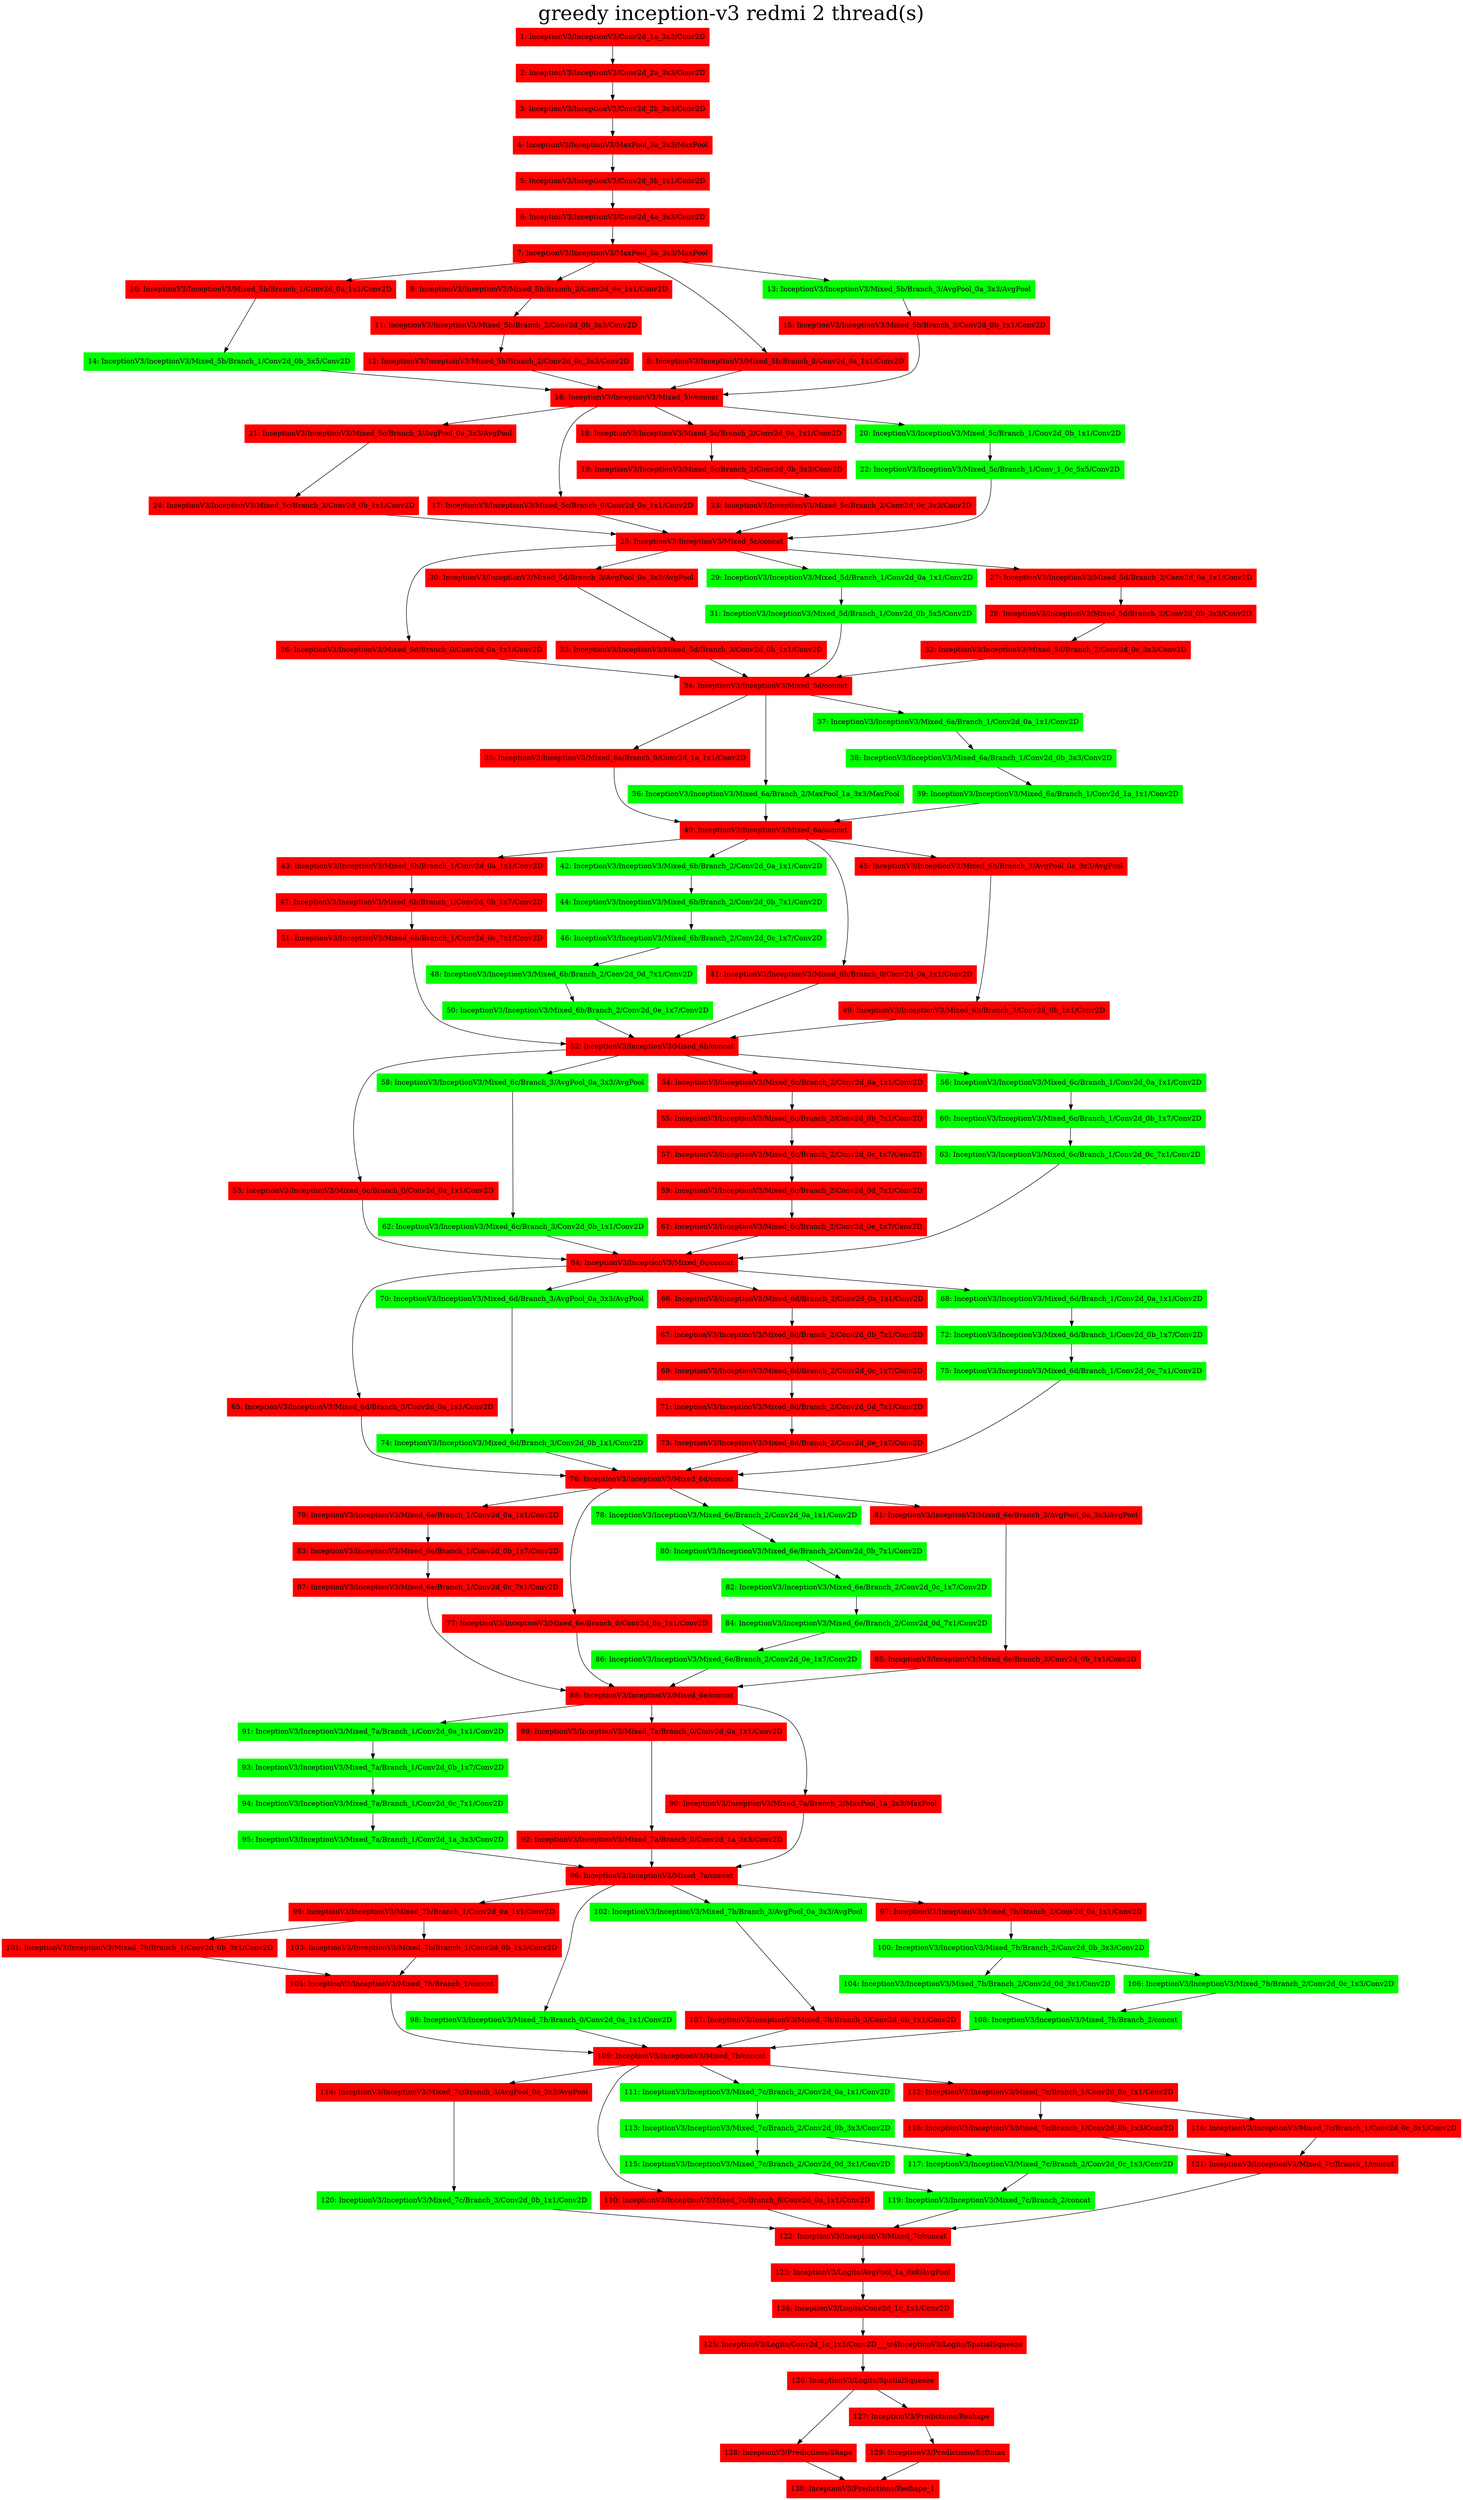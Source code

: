 digraph G {
label     = "greedy inception-v3 redmi 2 thread(s)"
    labelloc  =  t // t: Place the graph's title on top.
    fontsize  = 40 // Make title stand out by giving a large font size
    fontcolor = black"1: InceptionV3/InceptionV3/Conv2d_1a_3x3/Conv2D"->"2: InceptionV3/InceptionV3/Conv2d_2a_3x3/Conv2D";
"1: InceptionV3/InceptionV3/Conv2d_1a_3x3/Conv2D" [shape=box,style=filled,color=red];
"2: InceptionV3/InceptionV3/Conv2d_2a_3x3/Conv2D"->"3: InceptionV3/InceptionV3/Conv2d_2b_3x3/Conv2D";
"2: InceptionV3/InceptionV3/Conv2d_2a_3x3/Conv2D" [shape=box,style=filled,color=red];
"3: InceptionV3/InceptionV3/Conv2d_2b_3x3/Conv2D"->"4: InceptionV3/InceptionV3/MaxPool_3a_3x3/MaxPool";
"3: InceptionV3/InceptionV3/Conv2d_2b_3x3/Conv2D" [shape=box,style=filled,color=red];
"4: InceptionV3/InceptionV3/MaxPool_3a_3x3/MaxPool"->"5: InceptionV3/InceptionV3/Conv2d_3b_1x1/Conv2D";
"4: InceptionV3/InceptionV3/MaxPool_3a_3x3/MaxPool" [shape=box,style=filled,color=red];
"5: InceptionV3/InceptionV3/Conv2d_3b_1x1/Conv2D"->"6: InceptionV3/InceptionV3/Conv2d_4a_3x3/Conv2D";
"5: InceptionV3/InceptionV3/Conv2d_3b_1x1/Conv2D" [shape=box,style=filled,color=red];
"6: InceptionV3/InceptionV3/Conv2d_4a_3x3/Conv2D"->"7: InceptionV3/InceptionV3/MaxPool_5a_3x3/MaxPool";
"6: InceptionV3/InceptionV3/Conv2d_4a_3x3/Conv2D" [shape=box,style=filled,color=red];
"7: InceptionV3/InceptionV3/MaxPool_5a_3x3/MaxPool"->"10: InceptionV3/InceptionV3/Mixed_5b/Branch_1/Conv2d_0a_1x1/Conv2D";
"7: InceptionV3/InceptionV3/MaxPool_5a_3x3/MaxPool"->"9: InceptionV3/InceptionV3/Mixed_5b/Branch_2/Conv2d_0a_1x1/Conv2D";
"7: InceptionV3/InceptionV3/MaxPool_5a_3x3/MaxPool"->"8: InceptionV3/InceptionV3/Mixed_5b/Branch_0/Conv2d_0a_1x1/Conv2D";
"7: InceptionV3/InceptionV3/MaxPool_5a_3x3/MaxPool"->"13: InceptionV3/InceptionV3/Mixed_5b/Branch_3/AvgPool_0a_3x3/AvgPool";
"7: InceptionV3/InceptionV3/MaxPool_5a_3x3/MaxPool" [shape=box,style=filled,color=red];
"13: InceptionV3/InceptionV3/Mixed_5b/Branch_3/AvgPool_0a_3x3/AvgPool"->"15: InceptionV3/InceptionV3/Mixed_5b/Branch_3/Conv2d_0b_1x1/Conv2D";
"13: InceptionV3/InceptionV3/Mixed_5b/Branch_3/AvgPool_0a_3x3/AvgPool" [shape=box,style=filled,color=green];
"9: InceptionV3/InceptionV3/Mixed_5b/Branch_2/Conv2d_0a_1x1/Conv2D"->"11: InceptionV3/InceptionV3/Mixed_5b/Branch_2/Conv2d_0b_3x3/Conv2D";
"9: InceptionV3/InceptionV3/Mixed_5b/Branch_2/Conv2d_0a_1x1/Conv2D" [shape=box,style=filled,color=red];
"10: InceptionV3/InceptionV3/Mixed_5b/Branch_1/Conv2d_0a_1x1/Conv2D"->"14: InceptionV3/InceptionV3/Mixed_5b/Branch_1/Conv2d_0b_5x5/Conv2D";
"10: InceptionV3/InceptionV3/Mixed_5b/Branch_1/Conv2d_0a_1x1/Conv2D" [shape=box,style=filled,color=red];
"8: InceptionV3/InceptionV3/Mixed_5b/Branch_0/Conv2d_0a_1x1/Conv2D"->"16: InceptionV3/InceptionV3/Mixed_5b/concat";
"8: InceptionV3/InceptionV3/Mixed_5b/Branch_0/Conv2d_0a_1x1/Conv2D" [shape=box,style=filled,color=red];
"15: InceptionV3/InceptionV3/Mixed_5b/Branch_3/Conv2d_0b_1x1/Conv2D"->"16: InceptionV3/InceptionV3/Mixed_5b/concat";
"15: InceptionV3/InceptionV3/Mixed_5b/Branch_3/Conv2d_0b_1x1/Conv2D" [shape=box,style=filled,color=red];
"11: InceptionV3/InceptionV3/Mixed_5b/Branch_2/Conv2d_0b_3x3/Conv2D"->"12: InceptionV3/InceptionV3/Mixed_5b/Branch_2/Conv2d_0c_3x3/Conv2D";
"11: InceptionV3/InceptionV3/Mixed_5b/Branch_2/Conv2d_0b_3x3/Conv2D" [shape=box,style=filled,color=red];
"14: InceptionV3/InceptionV3/Mixed_5b/Branch_1/Conv2d_0b_5x5/Conv2D"->"16: InceptionV3/InceptionV3/Mixed_5b/concat";
"14: InceptionV3/InceptionV3/Mixed_5b/Branch_1/Conv2d_0b_5x5/Conv2D" [shape=box,style=filled,color=green];
"12: InceptionV3/InceptionV3/Mixed_5b/Branch_2/Conv2d_0c_3x3/Conv2D"->"16: InceptionV3/InceptionV3/Mixed_5b/concat";
"12: InceptionV3/InceptionV3/Mixed_5b/Branch_2/Conv2d_0c_3x3/Conv2D" [shape=box,style=filled,color=red];
"16: InceptionV3/InceptionV3/Mixed_5b/concat"->"21: InceptionV3/InceptionV3/Mixed_5c/Branch_3/AvgPool_0a_3x3/AvgPool";
"16: InceptionV3/InceptionV3/Mixed_5b/concat"->"17: InceptionV3/InceptionV3/Mixed_5c/Branch_0/Conv2d_0a_1x1/Conv2D";
"16: InceptionV3/InceptionV3/Mixed_5b/concat"->"18: InceptionV3/InceptionV3/Mixed_5c/Branch_2/Conv2d_0a_1x1/Conv2D";
"16: InceptionV3/InceptionV3/Mixed_5b/concat"->"20: InceptionV3/InceptionV3/Mixed_5c/Branch_1/Conv2d_0b_1x1/Conv2D";
"16: InceptionV3/InceptionV3/Mixed_5b/concat" [shape=box,style=filled,color=red];
"21: InceptionV3/InceptionV3/Mixed_5c/Branch_3/AvgPool_0a_3x3/AvgPool"->"24: InceptionV3/InceptionV3/Mixed_5c/Branch_3/Conv2d_0b_1x1/Conv2D";
"21: InceptionV3/InceptionV3/Mixed_5c/Branch_3/AvgPool_0a_3x3/AvgPool" [shape=box,style=filled,color=red];
"18: InceptionV3/InceptionV3/Mixed_5c/Branch_2/Conv2d_0a_1x1/Conv2D"->"19: InceptionV3/InceptionV3/Mixed_5c/Branch_2/Conv2d_0b_3x3/Conv2D";
"18: InceptionV3/InceptionV3/Mixed_5c/Branch_2/Conv2d_0a_1x1/Conv2D" [shape=box,style=filled,color=red];
"20: InceptionV3/InceptionV3/Mixed_5c/Branch_1/Conv2d_0b_1x1/Conv2D"->"22: InceptionV3/InceptionV3/Mixed_5c/Branch_1/Conv_1_0c_5x5/Conv2D";
"20: InceptionV3/InceptionV3/Mixed_5c/Branch_1/Conv2d_0b_1x1/Conv2D" [shape=box,style=filled,color=green];
"17: InceptionV3/InceptionV3/Mixed_5c/Branch_0/Conv2d_0a_1x1/Conv2D"->"25: InceptionV3/InceptionV3/Mixed_5c/concat";
"17: InceptionV3/InceptionV3/Mixed_5c/Branch_0/Conv2d_0a_1x1/Conv2D" [shape=box,style=filled,color=red];
"24: InceptionV3/InceptionV3/Mixed_5c/Branch_3/Conv2d_0b_1x1/Conv2D"->"25: InceptionV3/InceptionV3/Mixed_5c/concat";
"24: InceptionV3/InceptionV3/Mixed_5c/Branch_3/Conv2d_0b_1x1/Conv2D" [shape=box,style=filled,color=red];
"19: InceptionV3/InceptionV3/Mixed_5c/Branch_2/Conv2d_0b_3x3/Conv2D"->"23: InceptionV3/InceptionV3/Mixed_5c/Branch_2/Conv2d_0c_3x3/Conv2D";
"19: InceptionV3/InceptionV3/Mixed_5c/Branch_2/Conv2d_0b_3x3/Conv2D" [shape=box,style=filled,color=red];
"22: InceptionV3/InceptionV3/Mixed_5c/Branch_1/Conv_1_0c_5x5/Conv2D"->"25: InceptionV3/InceptionV3/Mixed_5c/concat";
"22: InceptionV3/InceptionV3/Mixed_5c/Branch_1/Conv_1_0c_5x5/Conv2D" [shape=box,style=filled,color=green];
"23: InceptionV3/InceptionV3/Mixed_5c/Branch_2/Conv2d_0c_3x3/Conv2D"->"25: InceptionV3/InceptionV3/Mixed_5c/concat";
"23: InceptionV3/InceptionV3/Mixed_5c/Branch_2/Conv2d_0c_3x3/Conv2D" [shape=box,style=filled,color=red];
"25: InceptionV3/InceptionV3/Mixed_5c/concat"->"26: InceptionV3/InceptionV3/Mixed_5d/Branch_0/Conv2d_0a_1x1/Conv2D";
"25: InceptionV3/InceptionV3/Mixed_5c/concat"->"30: InceptionV3/InceptionV3/Mixed_5d/Branch_3/AvgPool_0a_3x3/AvgPool";
"25: InceptionV3/InceptionV3/Mixed_5c/concat"->"29: InceptionV3/InceptionV3/Mixed_5d/Branch_1/Conv2d_0a_1x1/Conv2D";
"25: InceptionV3/InceptionV3/Mixed_5c/concat"->"27: InceptionV3/InceptionV3/Mixed_5d/Branch_2/Conv2d_0a_1x1/Conv2D";
"25: InceptionV3/InceptionV3/Mixed_5c/concat" [shape=box,style=filled,color=red];
"30: InceptionV3/InceptionV3/Mixed_5d/Branch_3/AvgPool_0a_3x3/AvgPool"->"33: InceptionV3/InceptionV3/Mixed_5d/Branch_3/Conv2d_0b_1x1/Conv2D";
"30: InceptionV3/InceptionV3/Mixed_5d/Branch_3/AvgPool_0a_3x3/AvgPool" [shape=box,style=filled,color=red];
"27: InceptionV3/InceptionV3/Mixed_5d/Branch_2/Conv2d_0a_1x1/Conv2D"->"28: InceptionV3/InceptionV3/Mixed_5d/Branch_2/Conv2d_0b_3x3/Conv2D";
"27: InceptionV3/InceptionV3/Mixed_5d/Branch_2/Conv2d_0a_1x1/Conv2D" [shape=box,style=filled,color=red];
"29: InceptionV3/InceptionV3/Mixed_5d/Branch_1/Conv2d_0a_1x1/Conv2D"->"31: InceptionV3/InceptionV3/Mixed_5d/Branch_1/Conv2d_0b_5x5/Conv2D";
"29: InceptionV3/InceptionV3/Mixed_5d/Branch_1/Conv2d_0a_1x1/Conv2D" [shape=box,style=filled,color=green];
"26: InceptionV3/InceptionV3/Mixed_5d/Branch_0/Conv2d_0a_1x1/Conv2D"->"34: InceptionV3/InceptionV3/Mixed_5d/concat";
"26: InceptionV3/InceptionV3/Mixed_5d/Branch_0/Conv2d_0a_1x1/Conv2D" [shape=box,style=filled,color=red];
"33: InceptionV3/InceptionV3/Mixed_5d/Branch_3/Conv2d_0b_1x1/Conv2D"->"34: InceptionV3/InceptionV3/Mixed_5d/concat";
"33: InceptionV3/InceptionV3/Mixed_5d/Branch_3/Conv2d_0b_1x1/Conv2D" [shape=box,style=filled,color=red];
"28: InceptionV3/InceptionV3/Mixed_5d/Branch_2/Conv2d_0b_3x3/Conv2D"->"32: InceptionV3/InceptionV3/Mixed_5d/Branch_2/Conv2d_0c_3x3/Conv2D";
"28: InceptionV3/InceptionV3/Mixed_5d/Branch_2/Conv2d_0b_3x3/Conv2D" [shape=box,style=filled,color=red];
"31: InceptionV3/InceptionV3/Mixed_5d/Branch_1/Conv2d_0b_5x5/Conv2D"->"34: InceptionV3/InceptionV3/Mixed_5d/concat";
"31: InceptionV3/InceptionV3/Mixed_5d/Branch_1/Conv2d_0b_5x5/Conv2D" [shape=box,style=filled,color=green];
"32: InceptionV3/InceptionV3/Mixed_5d/Branch_2/Conv2d_0c_3x3/Conv2D"->"34: InceptionV3/InceptionV3/Mixed_5d/concat";
"32: InceptionV3/InceptionV3/Mixed_5d/Branch_2/Conv2d_0c_3x3/Conv2D" [shape=box,style=filled,color=red];
"34: InceptionV3/InceptionV3/Mixed_5d/concat"->"35: InceptionV3/InceptionV3/Mixed_6a/Branch_0/Conv2d_1a_1x1/Conv2D";
"34: InceptionV3/InceptionV3/Mixed_5d/concat"->"36: InceptionV3/InceptionV3/Mixed_6a/Branch_2/MaxPool_1a_3x3/MaxPool";
"34: InceptionV3/InceptionV3/Mixed_5d/concat"->"37: InceptionV3/InceptionV3/Mixed_6a/Branch_1/Conv2d_0a_1x1/Conv2D";
"34: InceptionV3/InceptionV3/Mixed_5d/concat" [shape=box,style=filled,color=red];
"36: InceptionV3/InceptionV3/Mixed_6a/Branch_2/MaxPool_1a_3x3/MaxPool"->"40: InceptionV3/InceptionV3/Mixed_6a/concat";
"36: InceptionV3/InceptionV3/Mixed_6a/Branch_2/MaxPool_1a_3x3/MaxPool" [shape=box,style=filled,color=green];
"37: InceptionV3/InceptionV3/Mixed_6a/Branch_1/Conv2d_0a_1x1/Conv2D"->"38: InceptionV3/InceptionV3/Mixed_6a/Branch_1/Conv2d_0b_3x3/Conv2D";
"37: InceptionV3/InceptionV3/Mixed_6a/Branch_1/Conv2d_0a_1x1/Conv2D" [shape=box,style=filled,color=green];
"35: InceptionV3/InceptionV3/Mixed_6a/Branch_0/Conv2d_1a_1x1/Conv2D"->"40: InceptionV3/InceptionV3/Mixed_6a/concat";
"35: InceptionV3/InceptionV3/Mixed_6a/Branch_0/Conv2d_1a_1x1/Conv2D" [shape=box,style=filled,color=red];
"38: InceptionV3/InceptionV3/Mixed_6a/Branch_1/Conv2d_0b_3x3/Conv2D"->"39: InceptionV3/InceptionV3/Mixed_6a/Branch_1/Conv2d_1a_1x1/Conv2D";
"38: InceptionV3/InceptionV3/Mixed_6a/Branch_1/Conv2d_0b_3x3/Conv2D" [shape=box,style=filled,color=green];
"39: InceptionV3/InceptionV3/Mixed_6a/Branch_1/Conv2d_1a_1x1/Conv2D"->"40: InceptionV3/InceptionV3/Mixed_6a/concat";
"39: InceptionV3/InceptionV3/Mixed_6a/Branch_1/Conv2d_1a_1x1/Conv2D" [shape=box,style=filled,color=green];
"40: InceptionV3/InceptionV3/Mixed_6a/concat"->"43: InceptionV3/InceptionV3/Mixed_6b/Branch_1/Conv2d_0a_1x1/Conv2D";
"40: InceptionV3/InceptionV3/Mixed_6a/concat"->"42: InceptionV3/InceptionV3/Mixed_6b/Branch_2/Conv2d_0a_1x1/Conv2D";
"40: InceptionV3/InceptionV3/Mixed_6a/concat"->"41: InceptionV3/InceptionV3/Mixed_6b/Branch_0/Conv2d_0a_1x1/Conv2D";
"40: InceptionV3/InceptionV3/Mixed_6a/concat"->"45: InceptionV3/InceptionV3/Mixed_6b/Branch_3/AvgPool_0a_3x3/AvgPool";
"40: InceptionV3/InceptionV3/Mixed_6a/concat" [shape=box,style=filled,color=red];
"45: InceptionV3/InceptionV3/Mixed_6b/Branch_3/AvgPool_0a_3x3/AvgPool"->"49: InceptionV3/InceptionV3/Mixed_6b/Branch_3/Conv2d_0b_1x1/Conv2D";
"45: InceptionV3/InceptionV3/Mixed_6b/Branch_3/AvgPool_0a_3x3/AvgPool" [shape=box,style=filled,color=red];
"42: InceptionV3/InceptionV3/Mixed_6b/Branch_2/Conv2d_0a_1x1/Conv2D"->"44: InceptionV3/InceptionV3/Mixed_6b/Branch_2/Conv2d_0b_7x1/Conv2D";
"42: InceptionV3/InceptionV3/Mixed_6b/Branch_2/Conv2d_0a_1x1/Conv2D" [shape=box,style=filled,color=green];
"43: InceptionV3/InceptionV3/Mixed_6b/Branch_1/Conv2d_0a_1x1/Conv2D"->"47: InceptionV3/InceptionV3/Mixed_6b/Branch_1/Conv2d_0b_1x7/Conv2D";
"43: InceptionV3/InceptionV3/Mixed_6b/Branch_1/Conv2d_0a_1x1/Conv2D" [shape=box,style=filled,color=red];
"41: InceptionV3/InceptionV3/Mixed_6b/Branch_0/Conv2d_0a_1x1/Conv2D"->"52: InceptionV3/InceptionV3/Mixed_6b/concat";
"41: InceptionV3/InceptionV3/Mixed_6b/Branch_0/Conv2d_0a_1x1/Conv2D" [shape=box,style=filled,color=red];
"49: InceptionV3/InceptionV3/Mixed_6b/Branch_3/Conv2d_0b_1x1/Conv2D"->"52: InceptionV3/InceptionV3/Mixed_6b/concat";
"49: InceptionV3/InceptionV3/Mixed_6b/Branch_3/Conv2d_0b_1x1/Conv2D" [shape=box,style=filled,color=red];
"44: InceptionV3/InceptionV3/Mixed_6b/Branch_2/Conv2d_0b_7x1/Conv2D"->"46: InceptionV3/InceptionV3/Mixed_6b/Branch_2/Conv2d_0c_1x7/Conv2D";
"44: InceptionV3/InceptionV3/Mixed_6b/Branch_2/Conv2d_0b_7x1/Conv2D" [shape=box,style=filled,color=green];
"47: InceptionV3/InceptionV3/Mixed_6b/Branch_1/Conv2d_0b_1x7/Conv2D"->"51: InceptionV3/InceptionV3/Mixed_6b/Branch_1/Conv2d_0c_7x1/Conv2D";
"47: InceptionV3/InceptionV3/Mixed_6b/Branch_1/Conv2d_0b_1x7/Conv2D" [shape=box,style=filled,color=red];
"46: InceptionV3/InceptionV3/Mixed_6b/Branch_2/Conv2d_0c_1x7/Conv2D"->"48: InceptionV3/InceptionV3/Mixed_6b/Branch_2/Conv2d_0d_7x1/Conv2D";
"46: InceptionV3/InceptionV3/Mixed_6b/Branch_2/Conv2d_0c_1x7/Conv2D" [shape=box,style=filled,color=green];
"51: InceptionV3/InceptionV3/Mixed_6b/Branch_1/Conv2d_0c_7x1/Conv2D"->"52: InceptionV3/InceptionV3/Mixed_6b/concat";
"51: InceptionV3/InceptionV3/Mixed_6b/Branch_1/Conv2d_0c_7x1/Conv2D" [shape=box,style=filled,color=red];
"48: InceptionV3/InceptionV3/Mixed_6b/Branch_2/Conv2d_0d_7x1/Conv2D"->"50: InceptionV3/InceptionV3/Mixed_6b/Branch_2/Conv2d_0e_1x7/Conv2D";
"48: InceptionV3/InceptionV3/Mixed_6b/Branch_2/Conv2d_0d_7x1/Conv2D" [shape=box,style=filled,color=green];
"50: InceptionV3/InceptionV3/Mixed_6b/Branch_2/Conv2d_0e_1x7/Conv2D"->"52: InceptionV3/InceptionV3/Mixed_6b/concat";
"50: InceptionV3/InceptionV3/Mixed_6b/Branch_2/Conv2d_0e_1x7/Conv2D" [shape=box,style=filled,color=green];
"52: InceptionV3/InceptionV3/Mixed_6b/concat"->"53: InceptionV3/InceptionV3/Mixed_6c/Branch_0/Conv2d_0a_1x1/Conv2D";
"52: InceptionV3/InceptionV3/Mixed_6b/concat"->"58: InceptionV3/InceptionV3/Mixed_6c/Branch_3/AvgPool_0a_3x3/AvgPool";
"52: InceptionV3/InceptionV3/Mixed_6b/concat"->"54: InceptionV3/InceptionV3/Mixed_6c/Branch_2/Conv2d_0a_1x1/Conv2D";
"52: InceptionV3/InceptionV3/Mixed_6b/concat"->"56: InceptionV3/InceptionV3/Mixed_6c/Branch_1/Conv2d_0a_1x1/Conv2D";
"52: InceptionV3/InceptionV3/Mixed_6b/concat" [shape=box,style=filled,color=red];
"58: InceptionV3/InceptionV3/Mixed_6c/Branch_3/AvgPool_0a_3x3/AvgPool"->"62: InceptionV3/InceptionV3/Mixed_6c/Branch_3/Conv2d_0b_1x1/Conv2D";
"58: InceptionV3/InceptionV3/Mixed_6c/Branch_3/AvgPool_0a_3x3/AvgPool" [shape=box,style=filled,color=green];
"54: InceptionV3/InceptionV3/Mixed_6c/Branch_2/Conv2d_0a_1x1/Conv2D"->"55: InceptionV3/InceptionV3/Mixed_6c/Branch_2/Conv2d_0b_7x1/Conv2D";
"54: InceptionV3/InceptionV3/Mixed_6c/Branch_2/Conv2d_0a_1x1/Conv2D" [shape=box,style=filled,color=red];
"56: InceptionV3/InceptionV3/Mixed_6c/Branch_1/Conv2d_0a_1x1/Conv2D"->"60: InceptionV3/InceptionV3/Mixed_6c/Branch_1/Conv2d_0b_1x7/Conv2D";
"56: InceptionV3/InceptionV3/Mixed_6c/Branch_1/Conv2d_0a_1x1/Conv2D" [shape=box,style=filled,color=green];
"53: InceptionV3/InceptionV3/Mixed_6c/Branch_0/Conv2d_0a_1x1/Conv2D"->"64: InceptionV3/InceptionV3/Mixed_6c/concat";
"53: InceptionV3/InceptionV3/Mixed_6c/Branch_0/Conv2d_0a_1x1/Conv2D" [shape=box,style=filled,color=red];
"62: InceptionV3/InceptionV3/Mixed_6c/Branch_3/Conv2d_0b_1x1/Conv2D"->"64: InceptionV3/InceptionV3/Mixed_6c/concat";
"62: InceptionV3/InceptionV3/Mixed_6c/Branch_3/Conv2d_0b_1x1/Conv2D" [shape=box,style=filled,color=green];
"55: InceptionV3/InceptionV3/Mixed_6c/Branch_2/Conv2d_0b_7x1/Conv2D"->"57: InceptionV3/InceptionV3/Mixed_6c/Branch_2/Conv2d_0c_1x7/Conv2D";
"55: InceptionV3/InceptionV3/Mixed_6c/Branch_2/Conv2d_0b_7x1/Conv2D" [shape=box,style=filled,color=red];
"60: InceptionV3/InceptionV3/Mixed_6c/Branch_1/Conv2d_0b_1x7/Conv2D"->"63: InceptionV3/InceptionV3/Mixed_6c/Branch_1/Conv2d_0c_7x1/Conv2D";
"60: InceptionV3/InceptionV3/Mixed_6c/Branch_1/Conv2d_0b_1x7/Conv2D" [shape=box,style=filled,color=green];
"57: InceptionV3/InceptionV3/Mixed_6c/Branch_2/Conv2d_0c_1x7/Conv2D"->"59: InceptionV3/InceptionV3/Mixed_6c/Branch_2/Conv2d_0d_7x1/Conv2D";
"57: InceptionV3/InceptionV3/Mixed_6c/Branch_2/Conv2d_0c_1x7/Conv2D" [shape=box,style=filled,color=red];
"63: InceptionV3/InceptionV3/Mixed_6c/Branch_1/Conv2d_0c_7x1/Conv2D"->"64: InceptionV3/InceptionV3/Mixed_6c/concat";
"63: InceptionV3/InceptionV3/Mixed_6c/Branch_1/Conv2d_0c_7x1/Conv2D" [shape=box,style=filled,color=green];
"59: InceptionV3/InceptionV3/Mixed_6c/Branch_2/Conv2d_0d_7x1/Conv2D"->"61: InceptionV3/InceptionV3/Mixed_6c/Branch_2/Conv2d_0e_1x7/Conv2D";
"59: InceptionV3/InceptionV3/Mixed_6c/Branch_2/Conv2d_0d_7x1/Conv2D" [shape=box,style=filled,color=red];
"61: InceptionV3/InceptionV3/Mixed_6c/Branch_2/Conv2d_0e_1x7/Conv2D"->"64: InceptionV3/InceptionV3/Mixed_6c/concat";
"61: InceptionV3/InceptionV3/Mixed_6c/Branch_2/Conv2d_0e_1x7/Conv2D" [shape=box,style=filled,color=red];
"64: InceptionV3/InceptionV3/Mixed_6c/concat"->"65: InceptionV3/InceptionV3/Mixed_6d/Branch_0/Conv2d_0a_1x1/Conv2D";
"64: InceptionV3/InceptionV3/Mixed_6c/concat"->"70: InceptionV3/InceptionV3/Mixed_6d/Branch_3/AvgPool_0a_3x3/AvgPool";
"64: InceptionV3/InceptionV3/Mixed_6c/concat"->"66: InceptionV3/InceptionV3/Mixed_6d/Branch_2/Conv2d_0a_1x1/Conv2D";
"64: InceptionV3/InceptionV3/Mixed_6c/concat"->"68: InceptionV3/InceptionV3/Mixed_6d/Branch_1/Conv2d_0a_1x1/Conv2D";
"64: InceptionV3/InceptionV3/Mixed_6c/concat" [shape=box,style=filled,color=red];
"70: InceptionV3/InceptionV3/Mixed_6d/Branch_3/AvgPool_0a_3x3/AvgPool"->"74: InceptionV3/InceptionV3/Mixed_6d/Branch_3/Conv2d_0b_1x1/Conv2D";
"70: InceptionV3/InceptionV3/Mixed_6d/Branch_3/AvgPool_0a_3x3/AvgPool" [shape=box,style=filled,color=green];
"66: InceptionV3/InceptionV3/Mixed_6d/Branch_2/Conv2d_0a_1x1/Conv2D"->"67: InceptionV3/InceptionV3/Mixed_6d/Branch_2/Conv2d_0b_7x1/Conv2D";
"66: InceptionV3/InceptionV3/Mixed_6d/Branch_2/Conv2d_0a_1x1/Conv2D" [shape=box,style=filled,color=red];
"68: InceptionV3/InceptionV3/Mixed_6d/Branch_1/Conv2d_0a_1x1/Conv2D"->"72: InceptionV3/InceptionV3/Mixed_6d/Branch_1/Conv2d_0b_1x7/Conv2D";
"68: InceptionV3/InceptionV3/Mixed_6d/Branch_1/Conv2d_0a_1x1/Conv2D" [shape=box,style=filled,color=green];
"65: InceptionV3/InceptionV3/Mixed_6d/Branch_0/Conv2d_0a_1x1/Conv2D"->"76: InceptionV3/InceptionV3/Mixed_6d/concat";
"65: InceptionV3/InceptionV3/Mixed_6d/Branch_0/Conv2d_0a_1x1/Conv2D" [shape=box,style=filled,color=red];
"74: InceptionV3/InceptionV3/Mixed_6d/Branch_3/Conv2d_0b_1x1/Conv2D"->"76: InceptionV3/InceptionV3/Mixed_6d/concat";
"74: InceptionV3/InceptionV3/Mixed_6d/Branch_3/Conv2d_0b_1x1/Conv2D" [shape=box,style=filled,color=green];
"67: InceptionV3/InceptionV3/Mixed_6d/Branch_2/Conv2d_0b_7x1/Conv2D"->"69: InceptionV3/InceptionV3/Mixed_6d/Branch_2/Conv2d_0c_1x7/Conv2D";
"67: InceptionV3/InceptionV3/Mixed_6d/Branch_2/Conv2d_0b_7x1/Conv2D" [shape=box,style=filled,color=red];
"72: InceptionV3/InceptionV3/Mixed_6d/Branch_1/Conv2d_0b_1x7/Conv2D"->"75: InceptionV3/InceptionV3/Mixed_6d/Branch_1/Conv2d_0c_7x1/Conv2D";
"72: InceptionV3/InceptionV3/Mixed_6d/Branch_1/Conv2d_0b_1x7/Conv2D" [shape=box,style=filled,color=green];
"69: InceptionV3/InceptionV3/Mixed_6d/Branch_2/Conv2d_0c_1x7/Conv2D"->"71: InceptionV3/InceptionV3/Mixed_6d/Branch_2/Conv2d_0d_7x1/Conv2D";
"69: InceptionV3/InceptionV3/Mixed_6d/Branch_2/Conv2d_0c_1x7/Conv2D" [shape=box,style=filled,color=red];
"75: InceptionV3/InceptionV3/Mixed_6d/Branch_1/Conv2d_0c_7x1/Conv2D"->"76: InceptionV3/InceptionV3/Mixed_6d/concat";
"75: InceptionV3/InceptionV3/Mixed_6d/Branch_1/Conv2d_0c_7x1/Conv2D" [shape=box,style=filled,color=green];
"71: InceptionV3/InceptionV3/Mixed_6d/Branch_2/Conv2d_0d_7x1/Conv2D"->"73: InceptionV3/InceptionV3/Mixed_6d/Branch_2/Conv2d_0e_1x7/Conv2D";
"71: InceptionV3/InceptionV3/Mixed_6d/Branch_2/Conv2d_0d_7x1/Conv2D" [shape=box,style=filled,color=red];
"73: InceptionV3/InceptionV3/Mixed_6d/Branch_2/Conv2d_0e_1x7/Conv2D"->"76: InceptionV3/InceptionV3/Mixed_6d/concat";
"73: InceptionV3/InceptionV3/Mixed_6d/Branch_2/Conv2d_0e_1x7/Conv2D" [shape=box,style=filled,color=red];
"76: InceptionV3/InceptionV3/Mixed_6d/concat"->"79: InceptionV3/InceptionV3/Mixed_6e/Branch_1/Conv2d_0a_1x1/Conv2D";
"76: InceptionV3/InceptionV3/Mixed_6d/concat"->"77: InceptionV3/InceptionV3/Mixed_6e/Branch_0/Conv2d_0a_1x1/Conv2D";
"76: InceptionV3/InceptionV3/Mixed_6d/concat"->"78: InceptionV3/InceptionV3/Mixed_6e/Branch_2/Conv2d_0a_1x1/Conv2D";
"76: InceptionV3/InceptionV3/Mixed_6d/concat"->"81: InceptionV3/InceptionV3/Mixed_6e/Branch_3/AvgPool_0a_3x3/AvgPool";
"76: InceptionV3/InceptionV3/Mixed_6d/concat" [shape=box,style=filled,color=red];
"81: InceptionV3/InceptionV3/Mixed_6e/Branch_3/AvgPool_0a_3x3/AvgPool"->"85: InceptionV3/InceptionV3/Mixed_6e/Branch_3/Conv2d_0b_1x1/Conv2D";
"81: InceptionV3/InceptionV3/Mixed_6e/Branch_3/AvgPool_0a_3x3/AvgPool" [shape=box,style=filled,color=red];
"78: InceptionV3/InceptionV3/Mixed_6e/Branch_2/Conv2d_0a_1x1/Conv2D"->"80: InceptionV3/InceptionV3/Mixed_6e/Branch_2/Conv2d_0b_7x1/Conv2D";
"78: InceptionV3/InceptionV3/Mixed_6e/Branch_2/Conv2d_0a_1x1/Conv2D" [shape=box,style=filled,color=green];
"79: InceptionV3/InceptionV3/Mixed_6e/Branch_1/Conv2d_0a_1x1/Conv2D"->"83: InceptionV3/InceptionV3/Mixed_6e/Branch_1/Conv2d_0b_1x7/Conv2D";
"79: InceptionV3/InceptionV3/Mixed_6e/Branch_1/Conv2d_0a_1x1/Conv2D" [shape=box,style=filled,color=red];
"77: InceptionV3/InceptionV3/Mixed_6e/Branch_0/Conv2d_0a_1x1/Conv2D"->"88: InceptionV3/InceptionV3/Mixed_6e/concat";
"77: InceptionV3/InceptionV3/Mixed_6e/Branch_0/Conv2d_0a_1x1/Conv2D" [shape=box,style=filled,color=red];
"85: InceptionV3/InceptionV3/Mixed_6e/Branch_3/Conv2d_0b_1x1/Conv2D"->"88: InceptionV3/InceptionV3/Mixed_6e/concat";
"85: InceptionV3/InceptionV3/Mixed_6e/Branch_3/Conv2d_0b_1x1/Conv2D" [shape=box,style=filled,color=red];
"80: InceptionV3/InceptionV3/Mixed_6e/Branch_2/Conv2d_0b_7x1/Conv2D"->"82: InceptionV3/InceptionV3/Mixed_6e/Branch_2/Conv2d_0c_1x7/Conv2D";
"80: InceptionV3/InceptionV3/Mixed_6e/Branch_2/Conv2d_0b_7x1/Conv2D" [shape=box,style=filled,color=green];
"83: InceptionV3/InceptionV3/Mixed_6e/Branch_1/Conv2d_0b_1x7/Conv2D"->"87: InceptionV3/InceptionV3/Mixed_6e/Branch_1/Conv2d_0c_7x1/Conv2D";
"83: InceptionV3/InceptionV3/Mixed_6e/Branch_1/Conv2d_0b_1x7/Conv2D" [shape=box,style=filled,color=red];
"82: InceptionV3/InceptionV3/Mixed_6e/Branch_2/Conv2d_0c_1x7/Conv2D"->"84: InceptionV3/InceptionV3/Mixed_6e/Branch_2/Conv2d_0d_7x1/Conv2D";
"82: InceptionV3/InceptionV3/Mixed_6e/Branch_2/Conv2d_0c_1x7/Conv2D" [shape=box,style=filled,color=green];
"87: InceptionV3/InceptionV3/Mixed_6e/Branch_1/Conv2d_0c_7x1/Conv2D"->"88: InceptionV3/InceptionV3/Mixed_6e/concat";
"87: InceptionV3/InceptionV3/Mixed_6e/Branch_1/Conv2d_0c_7x1/Conv2D" [shape=box,style=filled,color=red];
"84: InceptionV3/InceptionV3/Mixed_6e/Branch_2/Conv2d_0d_7x1/Conv2D"->"86: InceptionV3/InceptionV3/Mixed_6e/Branch_2/Conv2d_0e_1x7/Conv2D";
"84: InceptionV3/InceptionV3/Mixed_6e/Branch_2/Conv2d_0d_7x1/Conv2D" [shape=box,style=filled,color=green];
"86: InceptionV3/InceptionV3/Mixed_6e/Branch_2/Conv2d_0e_1x7/Conv2D"->"88: InceptionV3/InceptionV3/Mixed_6e/concat";
"86: InceptionV3/InceptionV3/Mixed_6e/Branch_2/Conv2d_0e_1x7/Conv2D" [shape=box,style=filled,color=green];
"88: InceptionV3/InceptionV3/Mixed_6e/concat"->"91: InceptionV3/InceptionV3/Mixed_7a/Branch_1/Conv2d_0a_1x1/Conv2D";
"88: InceptionV3/InceptionV3/Mixed_6e/concat"->"89: InceptionV3/InceptionV3/Mixed_7a/Branch_0/Conv2d_0a_1x1/Conv2D";
"88: InceptionV3/InceptionV3/Mixed_6e/concat"->"90: InceptionV3/InceptionV3/Mixed_7a/Branch_2/MaxPool_1a_3x3/MaxPool";
"88: InceptionV3/InceptionV3/Mixed_6e/concat" [shape=box,style=filled,color=red];
"90: InceptionV3/InceptionV3/Mixed_7a/Branch_2/MaxPool_1a_3x3/MaxPool"->"96: InceptionV3/InceptionV3/Mixed_7a/concat";
"90: InceptionV3/InceptionV3/Mixed_7a/Branch_2/MaxPool_1a_3x3/MaxPool" [shape=box,style=filled,color=red];
"91: InceptionV3/InceptionV3/Mixed_7a/Branch_1/Conv2d_0a_1x1/Conv2D"->"93: InceptionV3/InceptionV3/Mixed_7a/Branch_1/Conv2d_0b_1x7/Conv2D";
"91: InceptionV3/InceptionV3/Mixed_7a/Branch_1/Conv2d_0a_1x1/Conv2D" [shape=box,style=filled,color=green];
"89: InceptionV3/InceptionV3/Mixed_7a/Branch_0/Conv2d_0a_1x1/Conv2D"->"92: InceptionV3/InceptionV3/Mixed_7a/Branch_0/Conv2d_1a_3x3/Conv2D";
"89: InceptionV3/InceptionV3/Mixed_7a/Branch_0/Conv2d_0a_1x1/Conv2D" [shape=box,style=filled,color=red];
"93: InceptionV3/InceptionV3/Mixed_7a/Branch_1/Conv2d_0b_1x7/Conv2D"->"94: InceptionV3/InceptionV3/Mixed_7a/Branch_1/Conv2d_0c_7x1/Conv2D";
"93: InceptionV3/InceptionV3/Mixed_7a/Branch_1/Conv2d_0b_1x7/Conv2D" [shape=box,style=filled,color=green];
"92: InceptionV3/InceptionV3/Mixed_7a/Branch_0/Conv2d_1a_3x3/Conv2D"->"96: InceptionV3/InceptionV3/Mixed_7a/concat";
"92: InceptionV3/InceptionV3/Mixed_7a/Branch_0/Conv2d_1a_3x3/Conv2D" [shape=box,style=filled,color=red];
"94: InceptionV3/InceptionV3/Mixed_7a/Branch_1/Conv2d_0c_7x1/Conv2D"->"95: InceptionV3/InceptionV3/Mixed_7a/Branch_1/Conv2d_1a_3x3/Conv2D";
"94: InceptionV3/InceptionV3/Mixed_7a/Branch_1/Conv2d_0c_7x1/Conv2D" [shape=box,style=filled,color=green];
"95: InceptionV3/InceptionV3/Mixed_7a/Branch_1/Conv2d_1a_3x3/Conv2D"->"96: InceptionV3/InceptionV3/Mixed_7a/concat";
"95: InceptionV3/InceptionV3/Mixed_7a/Branch_1/Conv2d_1a_3x3/Conv2D" [shape=box,style=filled,color=green];
"96: InceptionV3/InceptionV3/Mixed_7a/concat"->"99: InceptionV3/InceptionV3/Mixed_7b/Branch_1/Conv2d_0a_1x1/Conv2D";
"96: InceptionV3/InceptionV3/Mixed_7a/concat"->"98: InceptionV3/InceptionV3/Mixed_7b/Branch_0/Conv2d_0a_1x1/Conv2D";
"96: InceptionV3/InceptionV3/Mixed_7a/concat"->"102: InceptionV3/InceptionV3/Mixed_7b/Branch_3/AvgPool_0a_3x3/AvgPool";
"96: InceptionV3/InceptionV3/Mixed_7a/concat"->"97: InceptionV3/InceptionV3/Mixed_7b/Branch_2/Conv2d_0a_1x1/Conv2D";
"96: InceptionV3/InceptionV3/Mixed_7a/concat" [shape=box,style=filled,color=red];
"102: InceptionV3/InceptionV3/Mixed_7b/Branch_3/AvgPool_0a_3x3/AvgPool"->"107: InceptionV3/InceptionV3/Mixed_7b/Branch_3/Conv2d_0b_1x1/Conv2D";
"102: InceptionV3/InceptionV3/Mixed_7b/Branch_3/AvgPool_0a_3x3/AvgPool" [shape=box,style=filled,color=green];
"97: InceptionV3/InceptionV3/Mixed_7b/Branch_2/Conv2d_0a_1x1/Conv2D"->"100: InceptionV3/InceptionV3/Mixed_7b/Branch_2/Conv2d_0b_3x3/Conv2D";
"97: InceptionV3/InceptionV3/Mixed_7b/Branch_2/Conv2d_0a_1x1/Conv2D" [shape=box,style=filled,color=red];
"99: InceptionV3/InceptionV3/Mixed_7b/Branch_1/Conv2d_0a_1x1/Conv2D"->"101: InceptionV3/InceptionV3/Mixed_7b/Branch_1/Conv2d_0b_3x1/Conv2D";
"99: InceptionV3/InceptionV3/Mixed_7b/Branch_1/Conv2d_0a_1x1/Conv2D"->"103: InceptionV3/InceptionV3/Mixed_7b/Branch_1/Conv2d_0b_1x3/Conv2D";
"99: InceptionV3/InceptionV3/Mixed_7b/Branch_1/Conv2d_0a_1x1/Conv2D" [shape=box,style=filled,color=red];
"98: InceptionV3/InceptionV3/Mixed_7b/Branch_0/Conv2d_0a_1x1/Conv2D"->"109: InceptionV3/InceptionV3/Mixed_7b/concat";
"98: InceptionV3/InceptionV3/Mixed_7b/Branch_0/Conv2d_0a_1x1/Conv2D" [shape=box,style=filled,color=green];
"107: InceptionV3/InceptionV3/Mixed_7b/Branch_3/Conv2d_0b_1x1/Conv2D"->"109: InceptionV3/InceptionV3/Mixed_7b/concat";
"107: InceptionV3/InceptionV3/Mixed_7b/Branch_3/Conv2d_0b_1x1/Conv2D" [shape=box,style=filled,color=red];
"100: InceptionV3/InceptionV3/Mixed_7b/Branch_2/Conv2d_0b_3x3/Conv2D"->"104: InceptionV3/InceptionV3/Mixed_7b/Branch_2/Conv2d_0d_3x1/Conv2D";
"100: InceptionV3/InceptionV3/Mixed_7b/Branch_2/Conv2d_0b_3x3/Conv2D"->"106: InceptionV3/InceptionV3/Mixed_7b/Branch_2/Conv2d_0c_1x3/Conv2D";
"100: InceptionV3/InceptionV3/Mixed_7b/Branch_2/Conv2d_0b_3x3/Conv2D" [shape=box,style=filled,color=green];
"101: InceptionV3/InceptionV3/Mixed_7b/Branch_1/Conv2d_0b_3x1/Conv2D"->"105: InceptionV3/InceptionV3/Mixed_7b/Branch_1/concat";
"101: InceptionV3/InceptionV3/Mixed_7b/Branch_1/Conv2d_0b_3x1/Conv2D" [shape=box,style=filled,color=red];
"103: InceptionV3/InceptionV3/Mixed_7b/Branch_1/Conv2d_0b_1x3/Conv2D"->"105: InceptionV3/InceptionV3/Mixed_7b/Branch_1/concat";
"103: InceptionV3/InceptionV3/Mixed_7b/Branch_1/Conv2d_0b_1x3/Conv2D" [shape=box,style=filled,color=red];
"104: InceptionV3/InceptionV3/Mixed_7b/Branch_2/Conv2d_0d_3x1/Conv2D"->"108: InceptionV3/InceptionV3/Mixed_7b/Branch_2/concat";
"104: InceptionV3/InceptionV3/Mixed_7b/Branch_2/Conv2d_0d_3x1/Conv2D" [shape=box,style=filled,color=green];
"106: InceptionV3/InceptionV3/Mixed_7b/Branch_2/Conv2d_0c_1x3/Conv2D"->"108: InceptionV3/InceptionV3/Mixed_7b/Branch_2/concat";
"106: InceptionV3/InceptionV3/Mixed_7b/Branch_2/Conv2d_0c_1x3/Conv2D" [shape=box,style=filled,color=green];
"105: InceptionV3/InceptionV3/Mixed_7b/Branch_1/concat"->"109: InceptionV3/InceptionV3/Mixed_7b/concat";
"105: InceptionV3/InceptionV3/Mixed_7b/Branch_1/concat" [shape=box,style=filled,color=red];
"108: InceptionV3/InceptionV3/Mixed_7b/Branch_2/concat"->"109: InceptionV3/InceptionV3/Mixed_7b/concat";
"108: InceptionV3/InceptionV3/Mixed_7b/Branch_2/concat" [shape=box,style=filled,color=green];
"109: InceptionV3/InceptionV3/Mixed_7b/concat"->"114: InceptionV3/InceptionV3/Mixed_7c/Branch_3/AvgPool_0a_3x3/AvgPool";
"109: InceptionV3/InceptionV3/Mixed_7b/concat"->"110: InceptionV3/InceptionV3/Mixed_7c/Branch_0/Conv2d_0a_1x1/Conv2D";
"109: InceptionV3/InceptionV3/Mixed_7b/concat"->"111: InceptionV3/InceptionV3/Mixed_7c/Branch_2/Conv2d_0a_1x1/Conv2D";
"109: InceptionV3/InceptionV3/Mixed_7b/concat"->"112: InceptionV3/InceptionV3/Mixed_7c/Branch_1/Conv2d_0a_1x1/Conv2D";
"109: InceptionV3/InceptionV3/Mixed_7b/concat" [shape=box,style=filled,color=red];
"114: InceptionV3/InceptionV3/Mixed_7c/Branch_3/AvgPool_0a_3x3/AvgPool"->"120: InceptionV3/InceptionV3/Mixed_7c/Branch_3/Conv2d_0b_1x1/Conv2D";
"114: InceptionV3/InceptionV3/Mixed_7c/Branch_3/AvgPool_0a_3x3/AvgPool" [shape=box,style=filled,color=red];
"111: InceptionV3/InceptionV3/Mixed_7c/Branch_2/Conv2d_0a_1x1/Conv2D"->"113: InceptionV3/InceptionV3/Mixed_7c/Branch_2/Conv2d_0b_3x3/Conv2D";
"111: InceptionV3/InceptionV3/Mixed_7c/Branch_2/Conv2d_0a_1x1/Conv2D" [shape=box,style=filled,color=green];
"112: InceptionV3/InceptionV3/Mixed_7c/Branch_1/Conv2d_0a_1x1/Conv2D"->"118: InceptionV3/InceptionV3/Mixed_7c/Branch_1/Conv2d_0b_1x3/Conv2D";
"112: InceptionV3/InceptionV3/Mixed_7c/Branch_1/Conv2d_0a_1x1/Conv2D"->"116: InceptionV3/InceptionV3/Mixed_7c/Branch_1/Conv2d_0c_3x1/Conv2D";
"112: InceptionV3/InceptionV3/Mixed_7c/Branch_1/Conv2d_0a_1x1/Conv2D" [shape=box,style=filled,color=red];
"110: InceptionV3/InceptionV3/Mixed_7c/Branch_0/Conv2d_0a_1x1/Conv2D"->"122: InceptionV3/InceptionV3/Mixed_7c/concat";
"110: InceptionV3/InceptionV3/Mixed_7c/Branch_0/Conv2d_0a_1x1/Conv2D" [shape=box,style=filled,color=red];
"120: InceptionV3/InceptionV3/Mixed_7c/Branch_3/Conv2d_0b_1x1/Conv2D"->"122: InceptionV3/InceptionV3/Mixed_7c/concat";
"120: InceptionV3/InceptionV3/Mixed_7c/Branch_3/Conv2d_0b_1x1/Conv2D" [shape=box,style=filled,color=green];
"113: InceptionV3/InceptionV3/Mixed_7c/Branch_2/Conv2d_0b_3x3/Conv2D"->"115: InceptionV3/InceptionV3/Mixed_7c/Branch_2/Conv2d_0d_3x1/Conv2D";
"113: InceptionV3/InceptionV3/Mixed_7c/Branch_2/Conv2d_0b_3x3/Conv2D"->"117: InceptionV3/InceptionV3/Mixed_7c/Branch_2/Conv2d_0c_1x3/Conv2D";
"113: InceptionV3/InceptionV3/Mixed_7c/Branch_2/Conv2d_0b_3x3/Conv2D" [shape=box,style=filled,color=green];
"116: InceptionV3/InceptionV3/Mixed_7c/Branch_1/Conv2d_0c_3x1/Conv2D"->"121: InceptionV3/InceptionV3/Mixed_7c/Branch_1/concat";
"116: InceptionV3/InceptionV3/Mixed_7c/Branch_1/Conv2d_0c_3x1/Conv2D" [shape=box,style=filled,color=red];
"118: InceptionV3/InceptionV3/Mixed_7c/Branch_1/Conv2d_0b_1x3/Conv2D"->"121: InceptionV3/InceptionV3/Mixed_7c/Branch_1/concat";
"118: InceptionV3/InceptionV3/Mixed_7c/Branch_1/Conv2d_0b_1x3/Conv2D" [shape=box,style=filled,color=red];
"115: InceptionV3/InceptionV3/Mixed_7c/Branch_2/Conv2d_0d_3x1/Conv2D"->"119: InceptionV3/InceptionV3/Mixed_7c/Branch_2/concat";
"115: InceptionV3/InceptionV3/Mixed_7c/Branch_2/Conv2d_0d_3x1/Conv2D" [shape=box,style=filled,color=green];
"117: InceptionV3/InceptionV3/Mixed_7c/Branch_2/Conv2d_0c_1x3/Conv2D"->"119: InceptionV3/InceptionV3/Mixed_7c/Branch_2/concat";
"117: InceptionV3/InceptionV3/Mixed_7c/Branch_2/Conv2d_0c_1x3/Conv2D" [shape=box,style=filled,color=green];
"121: InceptionV3/InceptionV3/Mixed_7c/Branch_1/concat"->"122: InceptionV3/InceptionV3/Mixed_7c/concat";
"121: InceptionV3/InceptionV3/Mixed_7c/Branch_1/concat" [shape=box,style=filled,color=red];
"119: InceptionV3/InceptionV3/Mixed_7c/Branch_2/concat"->"122: InceptionV3/InceptionV3/Mixed_7c/concat";
"119: InceptionV3/InceptionV3/Mixed_7c/Branch_2/concat" [shape=box,style=filled,color=green];
"122: InceptionV3/InceptionV3/Mixed_7c/concat"->"123: InceptionV3/Logits/AvgPool_1a_8x8/AvgPool";
"122: InceptionV3/InceptionV3/Mixed_7c/concat" [shape=box,style=filled,color=red];
"123: InceptionV3/Logits/AvgPool_1a_8x8/AvgPool"->"124: InceptionV3/Logits/Conv2d_1c_1x1/Conv2D";
"123: InceptionV3/Logits/AvgPool_1a_8x8/AvgPool" [shape=box,style=filled,color=red];
"124: InceptionV3/Logits/Conv2d_1c_1x1/Conv2D"->"125: InceptionV3/Logits/Conv2d_1c_1x1/Conv2D___tr4InceptionV3/Logits/SpatialSqueeze";
"124: InceptionV3/Logits/Conv2d_1c_1x1/Conv2D" [shape=box,style=filled,color=red];
"125: InceptionV3/Logits/Conv2d_1c_1x1/Conv2D___tr4InceptionV3/Logits/SpatialSqueeze"->"126: InceptionV3/Logits/SpatialSqueeze";
"125: InceptionV3/Logits/Conv2d_1c_1x1/Conv2D___tr4InceptionV3/Logits/SpatialSqueeze" [shape=box,style=filled,color=red];
"126: InceptionV3/Logits/SpatialSqueeze"->"128: InceptionV3/Predictions/Shape";
"126: InceptionV3/Logits/SpatialSqueeze"->"127: InceptionV3/Predictions/Reshape";
"126: InceptionV3/Logits/SpatialSqueeze" [shape=box,style=filled,color=red];
"128: InceptionV3/Predictions/Shape"->"130: InceptionV3/Predictions/Reshape_1";
"128: InceptionV3/Predictions/Shape" [shape=box,style=filled,color=red];
"127: InceptionV3/Predictions/Reshape"->"129: InceptionV3/Predictions/Softmax";
"127: InceptionV3/Predictions/Reshape" [shape=box,style=filled,color=red];
"129: InceptionV3/Predictions/Softmax"->"130: InceptionV3/Predictions/Reshape_1";
"129: InceptionV3/Predictions/Softmax" [shape=box,style=filled,color=red];
"130: InceptionV3/Predictions/Reshape_1" [shape=box,style=filled,color=red];
}